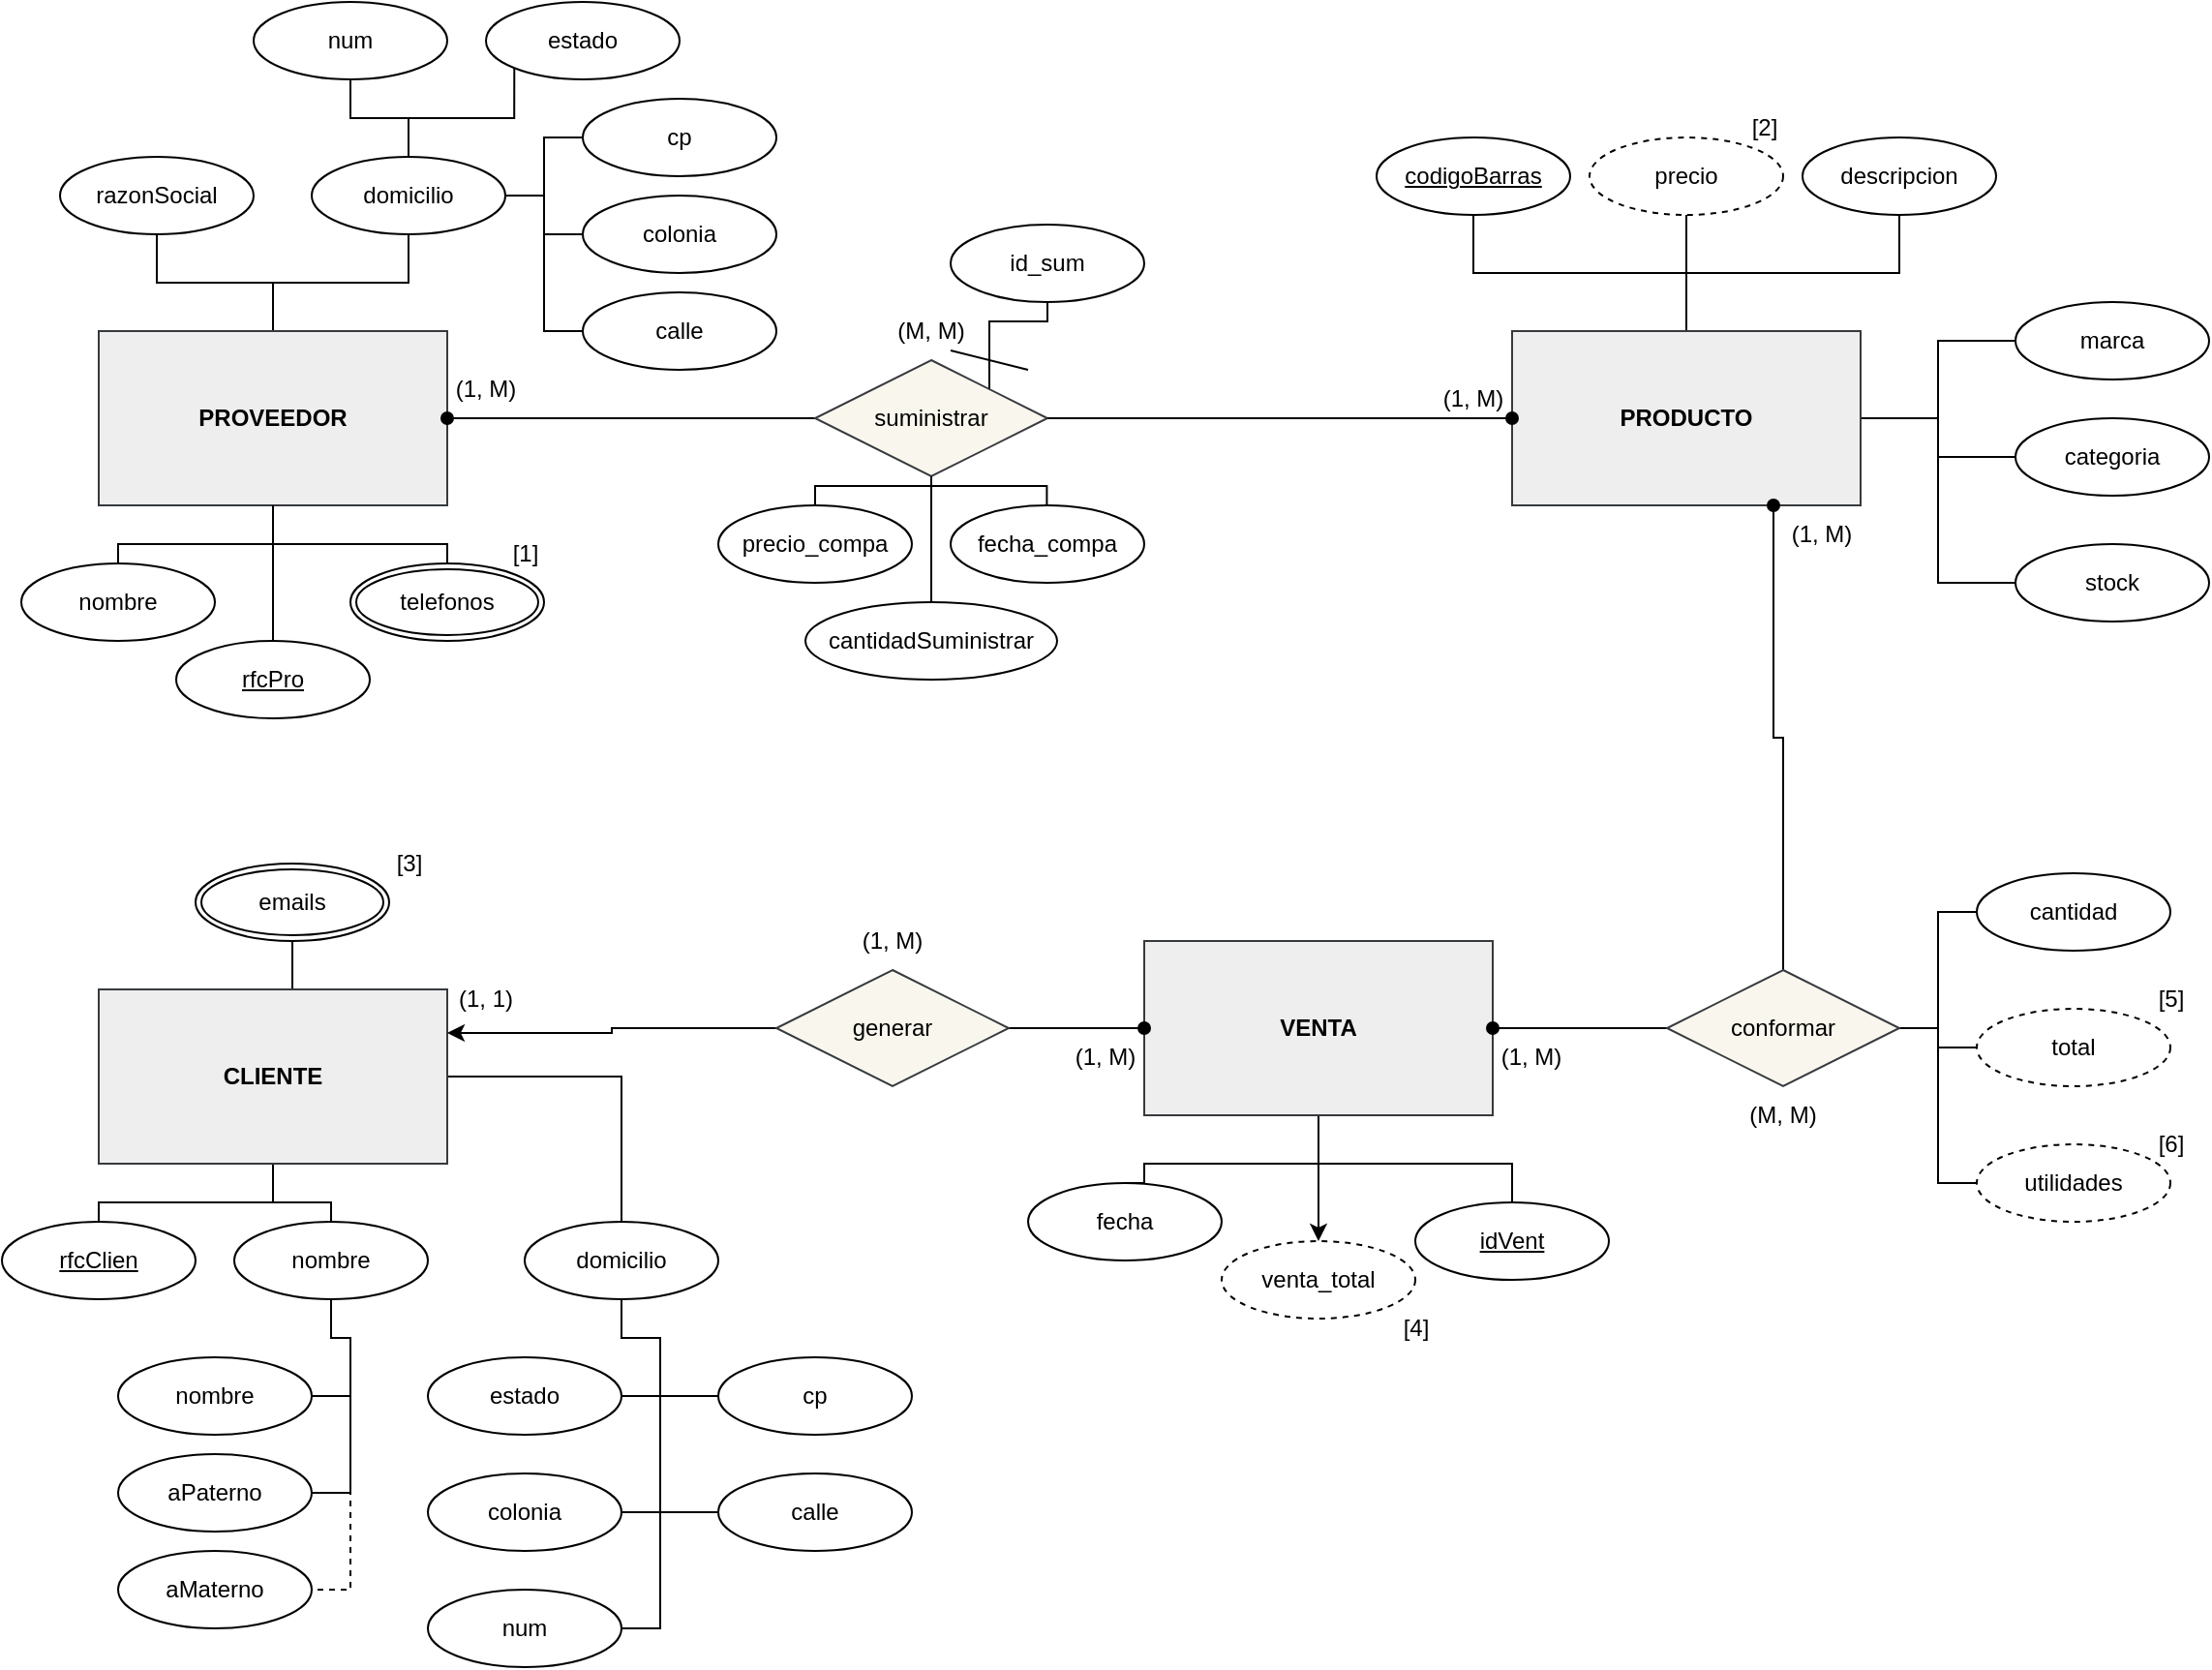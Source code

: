 <mxfile version="21.3.8" type="device">
  <diagram name="Página-1" id="_kv_ozEoA_THHwNhTUTP">
    <mxGraphModel dx="1173" dy="645" grid="1" gridSize="10" guides="1" tooltips="1" connect="1" arrows="1" fold="1" page="1" pageScale="1" pageWidth="827" pageHeight="1169" math="0" shadow="0">
      <root>
        <mxCell id="0" />
        <mxCell id="1" parent="0" />
        <mxCell id="oKAbbQsFWs34yj4QXHwC-23" style="edgeStyle=orthogonalEdgeStyle;rounded=0;orthogonalLoop=1;jettySize=auto;html=1;entryX=0.5;entryY=0;entryDx=0;entryDy=0;endArrow=none;endFill=0;" parent="1" source="oKAbbQsFWs34yj4QXHwC-1" target="oKAbbQsFWs34yj4QXHwC-17" edge="1">
          <mxGeometry relative="1" as="geometry" />
        </mxCell>
        <mxCell id="oKAbbQsFWs34yj4QXHwC-28" style="edgeStyle=orthogonalEdgeStyle;rounded=0;orthogonalLoop=1;jettySize=auto;html=1;entryX=0.5;entryY=1;entryDx=0;entryDy=0;endArrow=none;endFill=0;" parent="1" source="oKAbbQsFWs34yj4QXHwC-1" target="oKAbbQsFWs34yj4QXHwC-6" edge="1">
          <mxGeometry relative="1" as="geometry" />
        </mxCell>
        <mxCell id="oKAbbQsFWs34yj4QXHwC-29" style="edgeStyle=orthogonalEdgeStyle;rounded=0;orthogonalLoop=1;jettySize=auto;html=1;entryX=0.5;entryY=1;entryDx=0;entryDy=0;endArrow=none;endFill=0;" parent="1" source="oKAbbQsFWs34yj4QXHwC-1" target="oKAbbQsFWs34yj4QXHwC-5" edge="1">
          <mxGeometry relative="1" as="geometry" />
        </mxCell>
        <mxCell id="oKAbbQsFWs34yj4QXHwC-31" style="edgeStyle=orthogonalEdgeStyle;rounded=0;orthogonalLoop=1;jettySize=auto;html=1;entryX=0.5;entryY=0;entryDx=0;entryDy=0;endArrow=none;endFill=0;" parent="1" source="oKAbbQsFWs34yj4QXHwC-1" target="oKAbbQsFWs34yj4QXHwC-30" edge="1">
          <mxGeometry relative="1" as="geometry" />
        </mxCell>
        <mxCell id="oKAbbQsFWs34yj4QXHwC-1" value="PROVEEDOR" style="rounded=0;whiteSpace=wrap;html=1;fontStyle=1;fillColor=#eeeeee;strokeColor=#36393d;" parent="1" vertex="1">
          <mxGeometry x="80" y="240" width="180" height="90" as="geometry" />
        </mxCell>
        <mxCell id="oKAbbQsFWs34yj4QXHwC-5" value="razonSocial" style="ellipse;whiteSpace=wrap;html=1;align=center;" parent="1" vertex="1">
          <mxGeometry x="60" y="150" width="100" height="40" as="geometry" />
        </mxCell>
        <mxCell id="oKAbbQsFWs34yj4QXHwC-12" style="edgeStyle=orthogonalEdgeStyle;rounded=0;orthogonalLoop=1;jettySize=auto;html=1;entryX=0.5;entryY=1;entryDx=0;entryDy=0;endArrow=none;endFill=0;" parent="1" source="oKAbbQsFWs34yj4QXHwC-6" target="oKAbbQsFWs34yj4QXHwC-7" edge="1">
          <mxGeometry relative="1" as="geometry" />
        </mxCell>
        <mxCell id="oKAbbQsFWs34yj4QXHwC-13" style="edgeStyle=orthogonalEdgeStyle;rounded=0;orthogonalLoop=1;jettySize=auto;html=1;entryX=0;entryY=1;entryDx=0;entryDy=0;endArrow=none;endFill=0;" parent="1" source="oKAbbQsFWs34yj4QXHwC-6" target="oKAbbQsFWs34yj4QXHwC-10" edge="1">
          <mxGeometry relative="1" as="geometry" />
        </mxCell>
        <mxCell id="oKAbbQsFWs34yj4QXHwC-14" style="edgeStyle=orthogonalEdgeStyle;rounded=0;orthogonalLoop=1;jettySize=auto;html=1;entryX=0;entryY=0.5;entryDx=0;entryDy=0;endArrow=none;endFill=0;" parent="1" source="oKAbbQsFWs34yj4QXHwC-6" target="oKAbbQsFWs34yj4QXHwC-8" edge="1">
          <mxGeometry relative="1" as="geometry" />
        </mxCell>
        <mxCell id="oKAbbQsFWs34yj4QXHwC-15" style="edgeStyle=orthogonalEdgeStyle;rounded=0;orthogonalLoop=1;jettySize=auto;html=1;entryX=0;entryY=0.5;entryDx=0;entryDy=0;endArrow=none;endFill=0;" parent="1" source="oKAbbQsFWs34yj4QXHwC-6" target="oKAbbQsFWs34yj4QXHwC-9" edge="1">
          <mxGeometry relative="1" as="geometry" />
        </mxCell>
        <mxCell id="oKAbbQsFWs34yj4QXHwC-16" style="edgeStyle=orthogonalEdgeStyle;rounded=0;orthogonalLoop=1;jettySize=auto;html=1;entryX=0;entryY=0.5;entryDx=0;entryDy=0;endArrow=none;endFill=0;" parent="1" source="oKAbbQsFWs34yj4QXHwC-6" target="oKAbbQsFWs34yj4QXHwC-11" edge="1">
          <mxGeometry relative="1" as="geometry" />
        </mxCell>
        <mxCell id="oKAbbQsFWs34yj4QXHwC-6" value="domicilio" style="ellipse;whiteSpace=wrap;html=1;align=center;" parent="1" vertex="1">
          <mxGeometry x="190" y="150" width="100" height="40" as="geometry" />
        </mxCell>
        <mxCell id="oKAbbQsFWs34yj4QXHwC-7" value="num" style="ellipse;whiteSpace=wrap;html=1;align=center;" parent="1" vertex="1">
          <mxGeometry x="160" y="70" width="100" height="40" as="geometry" />
        </mxCell>
        <mxCell id="oKAbbQsFWs34yj4QXHwC-8" value="cp" style="ellipse;whiteSpace=wrap;html=1;align=center;" parent="1" vertex="1">
          <mxGeometry x="330" y="120" width="100" height="40" as="geometry" />
        </mxCell>
        <mxCell id="oKAbbQsFWs34yj4QXHwC-9" value="colonia" style="ellipse;whiteSpace=wrap;html=1;align=center;" parent="1" vertex="1">
          <mxGeometry x="330" y="170" width="100" height="40" as="geometry" />
        </mxCell>
        <mxCell id="oKAbbQsFWs34yj4QXHwC-10" value="estado" style="ellipse;whiteSpace=wrap;html=1;align=center;" parent="1" vertex="1">
          <mxGeometry x="280" y="70" width="100" height="40" as="geometry" />
        </mxCell>
        <mxCell id="oKAbbQsFWs34yj4QXHwC-11" value="calle" style="ellipse;whiteSpace=wrap;html=1;align=center;" parent="1" vertex="1">
          <mxGeometry x="330" y="220" width="100" height="40" as="geometry" />
        </mxCell>
        <mxCell id="oKAbbQsFWs34yj4QXHwC-17" value="nombre" style="ellipse;whiteSpace=wrap;html=1;align=center;" parent="1" vertex="1">
          <mxGeometry x="40" y="360" width="100" height="40" as="geometry" />
        </mxCell>
        <mxCell id="oKAbbQsFWs34yj4QXHwC-30" value="telefonos" style="ellipse;shape=doubleEllipse;margin=3;whiteSpace=wrap;html=1;align=center;" parent="1" vertex="1">
          <mxGeometry x="210" y="360" width="100" height="40" as="geometry" />
        </mxCell>
        <mxCell id="oKAbbQsFWs34yj4QXHwC-33" style="edgeStyle=orthogonalEdgeStyle;rounded=0;orthogonalLoop=1;jettySize=auto;html=1;entryX=1;entryY=0.5;entryDx=0;entryDy=0;endArrow=oval;endFill=1;" parent="1" source="oKAbbQsFWs34yj4QXHwC-32" target="oKAbbQsFWs34yj4QXHwC-1" edge="1">
          <mxGeometry relative="1" as="geometry" />
        </mxCell>
        <mxCell id="IyUVhL5BwG45_7oaAQqW-33" style="edgeStyle=orthogonalEdgeStyle;rounded=0;orthogonalLoop=1;jettySize=auto;html=1;entryX=0.5;entryY=0;entryDx=0;entryDy=0;endArrow=none;endFill=0;" parent="1" source="oKAbbQsFWs34yj4QXHwC-32" target="IyUVhL5BwG45_7oaAQqW-32" edge="1">
          <mxGeometry relative="1" as="geometry" />
        </mxCell>
        <mxCell id="VdyW-EVeWTah4_dw7Ueb-2" style="edgeStyle=orthogonalEdgeStyle;rounded=0;orthogonalLoop=1;jettySize=auto;html=1;entryX=0.5;entryY=1;entryDx=0;entryDy=0;endArrow=none;endFill=0;exitX=1;exitY=0;exitDx=0;exitDy=0;" edge="1" parent="1" source="oKAbbQsFWs34yj4QXHwC-32" target="VdyW-EVeWTah4_dw7Ueb-1">
          <mxGeometry relative="1" as="geometry">
            <Array as="points">
              <mxPoint x="540" y="235" />
              <mxPoint x="570" y="235" />
            </Array>
          </mxGeometry>
        </mxCell>
        <mxCell id="oKAbbQsFWs34yj4QXHwC-32" value="suministrar" style="shape=rhombus;perimeter=rhombusPerimeter;whiteSpace=wrap;html=1;align=center;fillColor=#f9f7ed;strokeColor=#36393d;" parent="1" vertex="1">
          <mxGeometry x="450" y="255" width="120" height="60" as="geometry" />
        </mxCell>
        <mxCell id="IyUVhL5BwG45_7oaAQqW-16" style="edgeStyle=orthogonalEdgeStyle;rounded=0;orthogonalLoop=1;jettySize=auto;html=1;entryX=0.5;entryY=1;entryDx=0;entryDy=0;endArrow=none;endFill=0;" parent="1" source="oKAbbQsFWs34yj4QXHwC-34" target="sXjii6-gl4wFJW2V6-Ob-13" edge="1">
          <mxGeometry relative="1" as="geometry" />
        </mxCell>
        <mxCell id="IyUVhL5BwG45_7oaAQqW-17" style="edgeStyle=orthogonalEdgeStyle;rounded=0;orthogonalLoop=1;jettySize=auto;html=1;entryX=0.5;entryY=1;entryDx=0;entryDy=0;endArrow=none;endFill=0;" parent="1" source="oKAbbQsFWs34yj4QXHwC-34" target="TMdtRIkG2_QzWIulq42R-3" edge="1">
          <mxGeometry relative="1" as="geometry" />
        </mxCell>
        <mxCell id="IyUVhL5BwG45_7oaAQqW-18" style="edgeStyle=orthogonalEdgeStyle;rounded=0;orthogonalLoop=1;jettySize=auto;html=1;entryX=0.5;entryY=1;entryDx=0;entryDy=0;endArrow=none;endFill=0;" parent="1" source="oKAbbQsFWs34yj4QXHwC-34" target="oKAbbQsFWs34yj4QXHwC-91" edge="1">
          <mxGeometry relative="1" as="geometry" />
        </mxCell>
        <mxCell id="IyUVhL5BwG45_7oaAQqW-19" style="edgeStyle=orthogonalEdgeStyle;rounded=0;orthogonalLoop=1;jettySize=auto;html=1;entryX=0;entryY=0.5;entryDx=0;entryDy=0;endArrow=none;endFill=0;" parent="1" source="oKAbbQsFWs34yj4QXHwC-34" target="sXjii6-gl4wFJW2V6-Ob-21" edge="1">
          <mxGeometry relative="1" as="geometry" />
        </mxCell>
        <mxCell id="IyUVhL5BwG45_7oaAQqW-20" style="edgeStyle=orthogonalEdgeStyle;rounded=0;orthogonalLoop=1;jettySize=auto;html=1;entryX=0;entryY=0.5;entryDx=0;entryDy=0;endArrow=none;endFill=0;" parent="1" source="oKAbbQsFWs34yj4QXHwC-34" target="sXjii6-gl4wFJW2V6-Ob-22" edge="1">
          <mxGeometry relative="1" as="geometry" />
        </mxCell>
        <mxCell id="IyUVhL5BwG45_7oaAQqW-21" style="edgeStyle=orthogonalEdgeStyle;rounded=0;orthogonalLoop=1;jettySize=auto;html=1;entryX=0;entryY=0.5;entryDx=0;entryDy=0;endArrow=none;endFill=0;" parent="1" source="oKAbbQsFWs34yj4QXHwC-34" target="Ss3Jc2T5aZTn59kbMq-N-3" edge="1">
          <mxGeometry relative="1" as="geometry" />
        </mxCell>
        <mxCell id="oKAbbQsFWs34yj4QXHwC-34" value="PRODUCTO" style="rounded=0;whiteSpace=wrap;html=1;fontStyle=1;fillColor=#eeeeee;strokeColor=#36393d;" parent="1" vertex="1">
          <mxGeometry x="810" y="240" width="180" height="90" as="geometry" />
        </mxCell>
        <mxCell id="oKAbbQsFWs34yj4QXHwC-56" style="edgeStyle=orthogonalEdgeStyle;rounded=0;orthogonalLoop=1;jettySize=auto;html=1;entryX=0.5;entryY=1;entryDx=0;entryDy=0;endArrow=none;endFill=0;" parent="1" source="oKAbbQsFWs34yj4QXHwC-38" target="oKAbbQsFWs34yj4QXHwC-54" edge="1">
          <mxGeometry relative="1" as="geometry">
            <Array as="points">
              <mxPoint x="180" y="580" />
              <mxPoint x="180" y="580" />
            </Array>
          </mxGeometry>
        </mxCell>
        <mxCell id="oKAbbQsFWs34yj4QXHwC-57" style="edgeStyle=orthogonalEdgeStyle;rounded=0;orthogonalLoop=1;jettySize=auto;html=1;entryX=0.5;entryY=0;entryDx=0;entryDy=0;endArrow=none;endFill=0;" parent="1" source="oKAbbQsFWs34yj4QXHwC-38" target="oKAbbQsFWs34yj4QXHwC-41" edge="1">
          <mxGeometry relative="1" as="geometry" />
        </mxCell>
        <mxCell id="oKAbbQsFWs34yj4QXHwC-58" style="edgeStyle=orthogonalEdgeStyle;rounded=0;orthogonalLoop=1;jettySize=auto;html=1;entryX=0.5;entryY=0;entryDx=0;entryDy=0;endArrow=none;endFill=0;" parent="1" source="oKAbbQsFWs34yj4QXHwC-38" target="oKAbbQsFWs34yj4QXHwC-43" edge="1">
          <mxGeometry relative="1" as="geometry" />
        </mxCell>
        <mxCell id="oKAbbQsFWs34yj4QXHwC-59" style="edgeStyle=orthogonalEdgeStyle;rounded=0;orthogonalLoop=1;jettySize=auto;html=1;entryX=0.5;entryY=0;entryDx=0;entryDy=0;endArrow=none;endFill=0;" parent="1" source="oKAbbQsFWs34yj4QXHwC-38" target="oKAbbQsFWs34yj4QXHwC-48" edge="1">
          <mxGeometry relative="1" as="geometry" />
        </mxCell>
        <mxCell id="oKAbbQsFWs34yj4QXHwC-38" value="CLIENTE" style="rounded=0;whiteSpace=wrap;html=1;fontStyle=1;fillColor=#eeeeee;strokeColor=#36393d;" parent="1" vertex="1">
          <mxGeometry x="80" y="580" width="180" height="90" as="geometry" />
        </mxCell>
        <mxCell id="oKAbbQsFWs34yj4QXHwC-41" value="&lt;u&gt;rfcClien&lt;/u&gt;" style="ellipse;whiteSpace=wrap;html=1;align=center;" parent="1" vertex="1">
          <mxGeometry x="30" y="700" width="100" height="40" as="geometry" />
        </mxCell>
        <mxCell id="oKAbbQsFWs34yj4QXHwC-60" style="edgeStyle=orthogonalEdgeStyle;rounded=0;orthogonalLoop=1;jettySize=auto;html=1;entryX=1;entryY=0.5;entryDx=0;entryDy=0;endArrow=none;endFill=0;" parent="1" source="oKAbbQsFWs34yj4QXHwC-43" target="oKAbbQsFWs34yj4QXHwC-44" edge="1">
          <mxGeometry relative="1" as="geometry" />
        </mxCell>
        <mxCell id="oKAbbQsFWs34yj4QXHwC-62" style="edgeStyle=orthogonalEdgeStyle;rounded=0;orthogonalLoop=1;jettySize=auto;html=1;entryX=1;entryY=0.5;entryDx=0;entryDy=0;endArrow=none;endFill=0;" parent="1" source="oKAbbQsFWs34yj4QXHwC-43" target="oKAbbQsFWs34yj4QXHwC-46" edge="1">
          <mxGeometry relative="1" as="geometry">
            <Array as="points">
              <mxPoint x="200" y="760" />
              <mxPoint x="210" y="760" />
              <mxPoint x="210" y="840" />
            </Array>
          </mxGeometry>
        </mxCell>
        <mxCell id="oKAbbQsFWs34yj4QXHwC-63" style="edgeStyle=orthogonalEdgeStyle;rounded=0;orthogonalLoop=1;jettySize=auto;html=1;entryX=1;entryY=0.5;entryDx=0;entryDy=0;endArrow=none;endFill=0;dashed=1;" parent="1" source="oKAbbQsFWs34yj4QXHwC-43" target="oKAbbQsFWs34yj4QXHwC-47" edge="1">
          <mxGeometry relative="1" as="geometry">
            <Array as="points">
              <mxPoint x="200" y="760" />
              <mxPoint x="210" y="760" />
              <mxPoint x="210" y="890" />
            </Array>
          </mxGeometry>
        </mxCell>
        <mxCell id="oKAbbQsFWs34yj4QXHwC-43" value="nombre" style="ellipse;whiteSpace=wrap;html=1;align=center;" parent="1" vertex="1">
          <mxGeometry x="150" y="700" width="100" height="40" as="geometry" />
        </mxCell>
        <mxCell id="oKAbbQsFWs34yj4QXHwC-44" value="nombre" style="ellipse;whiteSpace=wrap;html=1;align=center;" parent="1" vertex="1">
          <mxGeometry x="90" y="770" width="100" height="40" as="geometry" />
        </mxCell>
        <mxCell id="oKAbbQsFWs34yj4QXHwC-46" value="aPaterno" style="ellipse;whiteSpace=wrap;html=1;align=center;" parent="1" vertex="1">
          <mxGeometry x="90" y="820" width="100" height="40" as="geometry" />
        </mxCell>
        <mxCell id="oKAbbQsFWs34yj4QXHwC-47" value="aMaterno" style="ellipse;whiteSpace=wrap;html=1;align=center;" parent="1" vertex="1">
          <mxGeometry x="90" y="870" width="100" height="40" as="geometry" />
        </mxCell>
        <mxCell id="oKAbbQsFWs34yj4QXHwC-64" style="edgeStyle=orthogonalEdgeStyle;rounded=0;orthogonalLoop=1;jettySize=auto;html=1;entryX=1;entryY=0.5;entryDx=0;entryDy=0;endArrow=none;endFill=0;" parent="1" source="oKAbbQsFWs34yj4QXHwC-48" target="oKAbbQsFWs34yj4QXHwC-52" edge="1">
          <mxGeometry relative="1" as="geometry" />
        </mxCell>
        <mxCell id="oKAbbQsFWs34yj4QXHwC-65" style="edgeStyle=orthogonalEdgeStyle;rounded=0;orthogonalLoop=1;jettySize=auto;html=1;entryX=1;entryY=0.5;entryDx=0;entryDy=0;endArrow=none;endFill=0;" parent="1" source="oKAbbQsFWs34yj4QXHwC-48" target="oKAbbQsFWs34yj4QXHwC-50" edge="1">
          <mxGeometry relative="1" as="geometry">
            <Array as="points">
              <mxPoint x="350" y="760" />
              <mxPoint x="370" y="760" />
              <mxPoint x="370" y="790" />
            </Array>
          </mxGeometry>
        </mxCell>
        <mxCell id="oKAbbQsFWs34yj4QXHwC-66" style="edgeStyle=orthogonalEdgeStyle;rounded=0;orthogonalLoop=1;jettySize=auto;html=1;entryX=1;entryY=0.5;entryDx=0;entryDy=0;endArrow=none;endFill=0;" parent="1" source="oKAbbQsFWs34yj4QXHwC-48" target="oKAbbQsFWs34yj4QXHwC-51" edge="1">
          <mxGeometry relative="1" as="geometry">
            <Array as="points">
              <mxPoint x="350" y="760" />
              <mxPoint x="370" y="760" />
              <mxPoint x="370" y="850" />
            </Array>
          </mxGeometry>
        </mxCell>
        <mxCell id="oKAbbQsFWs34yj4QXHwC-67" style="edgeStyle=orthogonalEdgeStyle;rounded=0;orthogonalLoop=1;jettySize=auto;html=1;entryX=1;entryY=0.5;entryDx=0;entryDy=0;endArrow=none;endFill=0;" parent="1" source="oKAbbQsFWs34yj4QXHwC-48" target="oKAbbQsFWs34yj4QXHwC-53" edge="1">
          <mxGeometry relative="1" as="geometry">
            <Array as="points">
              <mxPoint x="350" y="760" />
              <mxPoint x="370" y="760" />
              <mxPoint x="370" y="850" />
            </Array>
          </mxGeometry>
        </mxCell>
        <mxCell id="oKAbbQsFWs34yj4QXHwC-68" style="edgeStyle=orthogonalEdgeStyle;rounded=0;orthogonalLoop=1;jettySize=auto;html=1;entryX=1;entryY=0.5;entryDx=0;entryDy=0;endArrow=none;endFill=0;" parent="1" source="oKAbbQsFWs34yj4QXHwC-48" target="oKAbbQsFWs34yj4QXHwC-49" edge="1">
          <mxGeometry relative="1" as="geometry">
            <Array as="points">
              <mxPoint x="350" y="760" />
              <mxPoint x="370" y="760" />
              <mxPoint x="370" y="910" />
            </Array>
          </mxGeometry>
        </mxCell>
        <mxCell id="oKAbbQsFWs34yj4QXHwC-48" value="domicilio" style="ellipse;whiteSpace=wrap;html=1;align=center;" parent="1" vertex="1">
          <mxGeometry x="300" y="700" width="100" height="40" as="geometry" />
        </mxCell>
        <mxCell id="oKAbbQsFWs34yj4QXHwC-49" value="num" style="ellipse;whiteSpace=wrap;html=1;align=center;" parent="1" vertex="1">
          <mxGeometry x="250" y="890" width="100" height="40" as="geometry" />
        </mxCell>
        <mxCell id="oKAbbQsFWs34yj4QXHwC-50" value="cp" style="ellipse;whiteSpace=wrap;html=1;align=center;" parent="1" vertex="1">
          <mxGeometry x="400" y="770" width="100" height="40" as="geometry" />
        </mxCell>
        <mxCell id="oKAbbQsFWs34yj4QXHwC-51" value="colonia" style="ellipse;whiteSpace=wrap;html=1;align=center;" parent="1" vertex="1">
          <mxGeometry x="250" y="830" width="100" height="40" as="geometry" />
        </mxCell>
        <mxCell id="oKAbbQsFWs34yj4QXHwC-52" value="estado" style="ellipse;whiteSpace=wrap;html=1;align=center;" parent="1" vertex="1">
          <mxGeometry x="250" y="770" width="100" height="40" as="geometry" />
        </mxCell>
        <mxCell id="oKAbbQsFWs34yj4QXHwC-53" value="calle" style="ellipse;whiteSpace=wrap;html=1;align=center;" parent="1" vertex="1">
          <mxGeometry x="400" y="830" width="100" height="40" as="geometry" />
        </mxCell>
        <mxCell id="oKAbbQsFWs34yj4QXHwC-54" value="emails" style="ellipse;shape=doubleEllipse;margin=3;whiteSpace=wrap;html=1;align=center;" parent="1" vertex="1">
          <mxGeometry x="130" y="515" width="100" height="40" as="geometry" />
        </mxCell>
        <mxCell id="oKAbbQsFWs34yj4QXHwC-91" value="descripcion" style="ellipse;whiteSpace=wrap;html=1;align=center;" parent="1" vertex="1">
          <mxGeometry x="960" y="140" width="100" height="40" as="geometry" />
        </mxCell>
        <mxCell id="oKAbbQsFWs34yj4QXHwC-113" style="edgeStyle=orthogonalEdgeStyle;rounded=0;orthogonalLoop=1;jettySize=auto;html=1;entryX=0.5;entryY=0;entryDx=0;entryDy=0;endArrow=none;endFill=0;" parent="1" source="oKAbbQsFWs34yj4QXHwC-106" target="oKAbbQsFWs34yj4QXHwC-112" edge="1">
          <mxGeometry relative="1" as="geometry">
            <Array as="points">
              <mxPoint x="710" y="670" />
              <mxPoint x="810" y="670" />
            </Array>
          </mxGeometry>
        </mxCell>
        <mxCell id="oKAbbQsFWs34yj4QXHwC-116" style="edgeStyle=orthogonalEdgeStyle;rounded=0;orthogonalLoop=1;jettySize=auto;html=1;entryX=0.5;entryY=0;entryDx=0;entryDy=0;endArrow=none;endFill=0;" parent="1" source="oKAbbQsFWs34yj4QXHwC-106" target="oKAbbQsFWs34yj4QXHwC-115" edge="1">
          <mxGeometry relative="1" as="geometry">
            <Array as="points">
              <mxPoint x="710" y="670" />
              <mxPoint x="620" y="670" />
            </Array>
          </mxGeometry>
        </mxCell>
        <mxCell id="IyUVhL5BwG45_7oaAQqW-27" style="edgeStyle=orthogonalEdgeStyle;rounded=0;orthogonalLoop=1;jettySize=auto;html=1;entryX=0.5;entryY=0;entryDx=0;entryDy=0;" parent="1" source="oKAbbQsFWs34yj4QXHwC-106" target="IyUVhL5BwG45_7oaAQqW-25" edge="1">
          <mxGeometry relative="1" as="geometry" />
        </mxCell>
        <mxCell id="oKAbbQsFWs34yj4QXHwC-106" value="VENTA" style="rounded=0;whiteSpace=wrap;html=1;fontStyle=1;fillColor=#eeeeee;strokeColor=#36393d;" parent="1" vertex="1">
          <mxGeometry x="620" y="555" width="180" height="90" as="geometry" />
        </mxCell>
        <mxCell id="oKAbbQsFWs34yj4QXHwC-110" style="edgeStyle=orthogonalEdgeStyle;rounded=0;orthogonalLoop=1;jettySize=auto;html=1;entryX=1;entryY=0.5;entryDx=0;entryDy=0;endArrow=oval;endFill=1;" parent="1" source="oKAbbQsFWs34yj4QXHwC-109" target="oKAbbQsFWs34yj4QXHwC-106" edge="1">
          <mxGeometry relative="1" as="geometry">
            <mxPoint x="770" y="610" as="targetPoint" />
          </mxGeometry>
        </mxCell>
        <mxCell id="IyUVhL5BwG45_7oaAQqW-7" style="edgeStyle=orthogonalEdgeStyle;rounded=0;orthogonalLoop=1;jettySize=auto;html=1;entryX=0.75;entryY=1;entryDx=0;entryDy=0;endArrow=oval;endFill=1;" parent="1" source="oKAbbQsFWs34yj4QXHwC-109" target="oKAbbQsFWs34yj4QXHwC-34" edge="1">
          <mxGeometry relative="1" as="geometry" />
        </mxCell>
        <mxCell id="IyUVhL5BwG45_7oaAQqW-9" style="edgeStyle=orthogonalEdgeStyle;rounded=0;orthogonalLoop=1;jettySize=auto;html=1;entryX=0;entryY=0.5;entryDx=0;entryDy=0;endArrow=none;endFill=0;" parent="1" source="oKAbbQsFWs34yj4QXHwC-109" target="oKAbbQsFWs34yj4QXHwC-117" edge="1">
          <mxGeometry relative="1" as="geometry" />
        </mxCell>
        <mxCell id="IyUVhL5BwG45_7oaAQqW-10" style="edgeStyle=orthogonalEdgeStyle;rounded=0;orthogonalLoop=1;jettySize=auto;html=1;entryX=0;entryY=0.5;entryDx=0;entryDy=0;endArrow=none;endFill=0;" parent="1" source="oKAbbQsFWs34yj4QXHwC-109" target="IyUVhL5BwG45_7oaAQqW-3" edge="1">
          <mxGeometry relative="1" as="geometry" />
        </mxCell>
        <mxCell id="IyUVhL5BwG45_7oaAQqW-11" style="edgeStyle=orthogonalEdgeStyle;rounded=0;orthogonalLoop=1;jettySize=auto;html=1;entryX=0;entryY=0.5;entryDx=0;entryDy=0;endArrow=none;endFill=0;" parent="1" source="oKAbbQsFWs34yj4QXHwC-109" target="IyUVhL5BwG45_7oaAQqW-1" edge="1">
          <mxGeometry relative="1" as="geometry" />
        </mxCell>
        <mxCell id="oKAbbQsFWs34yj4QXHwC-109" value="conformar" style="shape=rhombus;perimeter=rhombusPerimeter;whiteSpace=wrap;html=1;align=center;fillColor=#f9f7ed;strokeColor=#36393d;" parent="1" vertex="1">
          <mxGeometry x="890.0" y="570" width="120" height="60" as="geometry" />
        </mxCell>
        <mxCell id="oKAbbQsFWs34yj4QXHwC-112" value="&lt;u&gt;idVent&lt;/u&gt;" style="ellipse;whiteSpace=wrap;html=1;align=center;" parent="1" vertex="1">
          <mxGeometry x="760" y="690" width="100" height="40" as="geometry" />
        </mxCell>
        <mxCell id="oKAbbQsFWs34yj4QXHwC-115" value="fecha" style="ellipse;whiteSpace=wrap;html=1;align=center;" parent="1" vertex="1">
          <mxGeometry x="560" y="680" width="100" height="40" as="geometry" />
        </mxCell>
        <mxCell id="oKAbbQsFWs34yj4QXHwC-117" value="cantidad" style="ellipse;whiteSpace=wrap;html=1;align=center;" parent="1" vertex="1">
          <mxGeometry x="1050" y="520" width="100" height="40" as="geometry" />
        </mxCell>
        <mxCell id="sXjii6-gl4wFJW2V6-Ob-13" value="&lt;u&gt;codigoBarras&lt;/u&gt;" style="ellipse;whiteSpace=wrap;html=1;align=center;" parent="1" vertex="1">
          <mxGeometry x="740" y="140" width="100" height="40" as="geometry" />
        </mxCell>
        <mxCell id="sXjii6-gl4wFJW2V6-Ob-20" style="edgeStyle=orthogonalEdgeStyle;rounded=0;orthogonalLoop=1;jettySize=auto;html=1;entryX=0;entryY=0.5;entryDx=0;entryDy=0;endArrow=oval;endFill=1;" parent="1" source="sXjii6-gl4wFJW2V6-Ob-18" target="oKAbbQsFWs34yj4QXHwC-106" edge="1">
          <mxGeometry relative="1" as="geometry" />
        </mxCell>
        <mxCell id="IyUVhL5BwG45_7oaAQqW-15" style="edgeStyle=orthogonalEdgeStyle;rounded=0;orthogonalLoop=1;jettySize=auto;html=1;entryX=1;entryY=0.25;entryDx=0;entryDy=0;" parent="1" source="sXjii6-gl4wFJW2V6-Ob-18" target="oKAbbQsFWs34yj4QXHwC-38" edge="1">
          <mxGeometry relative="1" as="geometry" />
        </mxCell>
        <mxCell id="sXjii6-gl4wFJW2V6-Ob-18" value="generar" style="shape=rhombus;perimeter=rhombusPerimeter;whiteSpace=wrap;html=1;align=center;fillColor=#f9f7ed;strokeColor=#36393d;" parent="1" vertex="1">
          <mxGeometry x="430.0" y="570" width="120" height="60" as="geometry" />
        </mxCell>
        <mxCell id="oKAbbQsFWs34yj4QXHwC-35" style="edgeStyle=orthogonalEdgeStyle;rounded=0;orthogonalLoop=1;jettySize=auto;html=1;entryX=0;entryY=0.5;entryDx=0;entryDy=0;endArrow=oval;endFill=1;" parent="1" source="oKAbbQsFWs34yj4QXHwC-32" target="oKAbbQsFWs34yj4QXHwC-34" edge="1">
          <mxGeometry relative="1" as="geometry" />
        </mxCell>
        <mxCell id="sXjii6-gl4wFJW2V6-Ob-21" value="marca" style="ellipse;whiteSpace=wrap;html=1;align=center;" parent="1" vertex="1">
          <mxGeometry x="1070" y="225" width="100" height="40" as="geometry" />
        </mxCell>
        <mxCell id="sXjii6-gl4wFJW2V6-Ob-22" value="categoria" style="ellipse;whiteSpace=wrap;html=1;align=center;" parent="1" vertex="1">
          <mxGeometry x="1070" y="285" width="100" height="40" as="geometry" />
        </mxCell>
        <mxCell id="sXjii6-gl4wFJW2V6-Ob-29" value="(1, M)" style="text;html=1;strokeColor=none;fillColor=none;align=center;verticalAlign=middle;whiteSpace=wrap;rounded=0;" parent="1" vertex="1">
          <mxGeometry x="790" y="600" width="60" height="30" as="geometry" />
        </mxCell>
        <mxCell id="sXjii6-gl4wFJW2V6-Ob-30" value="(1, M)" style="text;html=1;strokeColor=none;fillColor=none;align=center;verticalAlign=middle;whiteSpace=wrap;rounded=0;" parent="1" vertex="1">
          <mxGeometry x="760" y="260" width="60" height="30" as="geometry" />
        </mxCell>
        <mxCell id="sXjii6-gl4wFJW2V6-Ob-31" value="(M, M)" style="text;html=1;strokeColor=none;fillColor=none;align=center;verticalAlign=middle;whiteSpace=wrap;rounded=0;" parent="1" vertex="1">
          <mxGeometry x="920" y="630" width="60" height="30" as="geometry" />
        </mxCell>
        <mxCell id="sXjii6-gl4wFJW2V6-Ob-44" value="(1, M)" style="text;html=1;strokeColor=none;fillColor=none;align=center;verticalAlign=middle;whiteSpace=wrap;rounded=0;" parent="1" vertex="1">
          <mxGeometry x="250" y="255" width="60" height="30" as="geometry" />
        </mxCell>
        <mxCell id="sXjii6-gl4wFJW2V6-Ob-45" value="(M, M)" style="text;html=1;strokeColor=none;fillColor=none;align=center;verticalAlign=middle;whiteSpace=wrap;rounded=0;" parent="1" vertex="1">
          <mxGeometry x="480" y="225" width="60" height="30" as="geometry" />
        </mxCell>
        <mxCell id="sXjii6-gl4wFJW2V6-Ob-49" value="(1, 1)" style="text;html=1;strokeColor=none;fillColor=none;align=center;verticalAlign=middle;whiteSpace=wrap;rounded=0;rotation=0;" parent="1" vertex="1">
          <mxGeometry x="250" y="570" width="60" height="30" as="geometry" />
        </mxCell>
        <mxCell id="sXjii6-gl4wFJW2V6-Ob-50" value="(1, M)" style="text;html=1;strokeColor=none;fillColor=none;align=center;verticalAlign=middle;whiteSpace=wrap;rounded=0;" parent="1" vertex="1">
          <mxGeometry x="570" y="600" width="60" height="30" as="geometry" />
        </mxCell>
        <mxCell id="sXjii6-gl4wFJW2V6-Ob-52" style="edgeStyle=orthogonalEdgeStyle;rounded=0;orthogonalLoop=1;jettySize=auto;html=1;entryX=0.5;entryY=1;entryDx=0;entryDy=0;endArrow=none;endFill=0;" parent="1" source="sXjii6-gl4wFJW2V6-Ob-51" target="oKAbbQsFWs34yj4QXHwC-1" edge="1">
          <mxGeometry relative="1" as="geometry" />
        </mxCell>
        <mxCell id="sXjii6-gl4wFJW2V6-Ob-51" value="&lt;u&gt;rfcPro&lt;/u&gt;" style="ellipse;whiteSpace=wrap;html=1;align=center;" parent="1" vertex="1">
          <mxGeometry x="120" y="400" width="100" height="40" as="geometry" />
        </mxCell>
        <mxCell id="Ss3Jc2T5aZTn59kbMq-N-4" style="edgeStyle=orthogonalEdgeStyle;rounded=0;orthogonalLoop=1;jettySize=auto;html=1;entryX=0.5;entryY=1;entryDx=0;entryDy=0;endArrow=none;endFill=0;" parent="1" source="Ss3Jc2T5aZTn59kbMq-N-1" target="oKAbbQsFWs34yj4QXHwC-32" edge="1">
          <mxGeometry relative="1" as="geometry">
            <Array as="points">
              <mxPoint x="450" y="320" />
              <mxPoint x="510" y="320" />
            </Array>
          </mxGeometry>
        </mxCell>
        <mxCell id="Ss3Jc2T5aZTn59kbMq-N-1" value="precio_compa" style="ellipse;whiteSpace=wrap;html=1;align=center;" parent="1" vertex="1">
          <mxGeometry x="400" y="330" width="100" height="40" as="geometry" />
        </mxCell>
        <mxCell id="Ss3Jc2T5aZTn59kbMq-N-5" style="edgeStyle=orthogonalEdgeStyle;rounded=0;orthogonalLoop=1;jettySize=auto;html=1;entryX=0.5;entryY=1;entryDx=0;entryDy=0;endArrow=none;endFill=0;exitX=0.497;exitY=0.25;exitDx=0;exitDy=0;exitPerimeter=0;" parent="1" source="Ss3Jc2T5aZTn59kbMq-N-2" target="oKAbbQsFWs34yj4QXHwC-32" edge="1">
          <mxGeometry relative="1" as="geometry">
            <Array as="points">
              <mxPoint x="570" y="320" />
              <mxPoint x="510" y="320" />
            </Array>
          </mxGeometry>
        </mxCell>
        <mxCell id="Ss3Jc2T5aZTn59kbMq-N-2" value="fecha_compa" style="ellipse;whiteSpace=wrap;html=1;align=center;" parent="1" vertex="1">
          <mxGeometry x="520" y="330" width="100" height="40" as="geometry" />
        </mxCell>
        <mxCell id="Ss3Jc2T5aZTn59kbMq-N-3" value="stock" style="ellipse;whiteSpace=wrap;html=1;align=center;" parent="1" vertex="1">
          <mxGeometry x="1070" y="350" width="100" height="40" as="geometry" />
        </mxCell>
        <mxCell id="TMdtRIkG2_QzWIulq42R-3" value="precio" style="ellipse;whiteSpace=wrap;html=1;align=center;dashed=1;" parent="1" vertex="1">
          <mxGeometry x="850" y="140" width="100" height="40" as="geometry" />
        </mxCell>
        <mxCell id="IyUVhL5BwG45_7oaAQqW-1" value="utilidades" style="ellipse;whiteSpace=wrap;html=1;align=center;dashed=1;" parent="1" vertex="1">
          <mxGeometry x="1050" y="660" width="100" height="40" as="geometry" />
        </mxCell>
        <mxCell id="IyUVhL5BwG45_7oaAQqW-3" value="total" style="ellipse;whiteSpace=wrap;html=1;align=center;dashed=1;" parent="1" vertex="1">
          <mxGeometry x="1050" y="590" width="100" height="40" as="geometry" />
        </mxCell>
        <mxCell id="IyUVhL5BwG45_7oaAQqW-4" value="(1, M)" style="text;html=1;strokeColor=none;fillColor=none;align=center;verticalAlign=middle;whiteSpace=wrap;rounded=0;" parent="1" vertex="1">
          <mxGeometry x="460" y="540" width="60" height="30" as="geometry" />
        </mxCell>
        <mxCell id="IyUVhL5BwG45_7oaAQqW-8" value="(1, M)" style="text;html=1;strokeColor=none;fillColor=none;align=center;verticalAlign=middle;whiteSpace=wrap;rounded=0;" parent="1" vertex="1">
          <mxGeometry x="940" y="330" width="60" height="30" as="geometry" />
        </mxCell>
        <mxCell id="IyUVhL5BwG45_7oaAQqW-22" value="[1]" style="text;html=1;align=center;verticalAlign=middle;resizable=0;points=[];autosize=1;strokeColor=none;fillColor=none;" parent="1" vertex="1">
          <mxGeometry x="280" y="340" width="40" height="30" as="geometry" />
        </mxCell>
        <mxCell id="IyUVhL5BwG45_7oaAQqW-23" value="[5]" style="text;html=1;align=center;verticalAlign=middle;resizable=0;points=[];autosize=1;strokeColor=none;fillColor=none;" parent="1" vertex="1">
          <mxGeometry x="1130" y="570" width="40" height="30" as="geometry" />
        </mxCell>
        <mxCell id="IyUVhL5BwG45_7oaAQqW-24" value="[4]" style="text;html=1;align=center;verticalAlign=middle;resizable=0;points=[];autosize=1;strokeColor=none;fillColor=none;" parent="1" vertex="1">
          <mxGeometry x="740" y="740" width="40" height="30" as="geometry" />
        </mxCell>
        <mxCell id="IyUVhL5BwG45_7oaAQqW-25" value="venta_total" style="ellipse;whiteSpace=wrap;html=1;align=center;dashed=1;" parent="1" vertex="1">
          <mxGeometry x="660" y="710" width="100" height="40" as="geometry" />
        </mxCell>
        <mxCell id="IyUVhL5BwG45_7oaAQqW-28" value="[3]" style="text;html=1;align=center;verticalAlign=middle;resizable=0;points=[];autosize=1;strokeColor=none;fillColor=none;" parent="1" vertex="1">
          <mxGeometry x="220" y="500" width="40" height="30" as="geometry" />
        </mxCell>
        <mxCell id="IyUVhL5BwG45_7oaAQqW-29" value="[2]" style="text;html=1;align=center;verticalAlign=middle;resizable=0;points=[];autosize=1;strokeColor=none;fillColor=none;" parent="1" vertex="1">
          <mxGeometry x="920" y="120" width="40" height="30" as="geometry" />
        </mxCell>
        <mxCell id="IyUVhL5BwG45_7oaAQqW-31" value="[6]" style="text;html=1;align=center;verticalAlign=middle;resizable=0;points=[];autosize=1;strokeColor=none;fillColor=none;" parent="1" vertex="1">
          <mxGeometry x="1130" y="645" width="40" height="30" as="geometry" />
        </mxCell>
        <mxCell id="IyUVhL5BwG45_7oaAQqW-32" value="cantidadSuministrar" style="ellipse;whiteSpace=wrap;html=1;align=center;" parent="1" vertex="1">
          <mxGeometry x="445" y="380" width="130" height="40" as="geometry" />
        </mxCell>
        <mxCell id="VdyW-EVeWTah4_dw7Ueb-1" value="id_sum" style="ellipse;whiteSpace=wrap;html=1;align=center;" vertex="1" parent="1">
          <mxGeometry x="520" y="185" width="100" height="40" as="geometry" />
        </mxCell>
        <mxCell id="VdyW-EVeWTah4_dw7Ueb-3" value="" style="endArrow=none;html=1;rounded=0;" edge="1" parent="1">
          <mxGeometry width="50" height="50" relative="1" as="geometry">
            <mxPoint x="520" y="250" as="sourcePoint" />
            <mxPoint x="560" y="260" as="targetPoint" />
          </mxGeometry>
        </mxCell>
      </root>
    </mxGraphModel>
  </diagram>
</mxfile>
